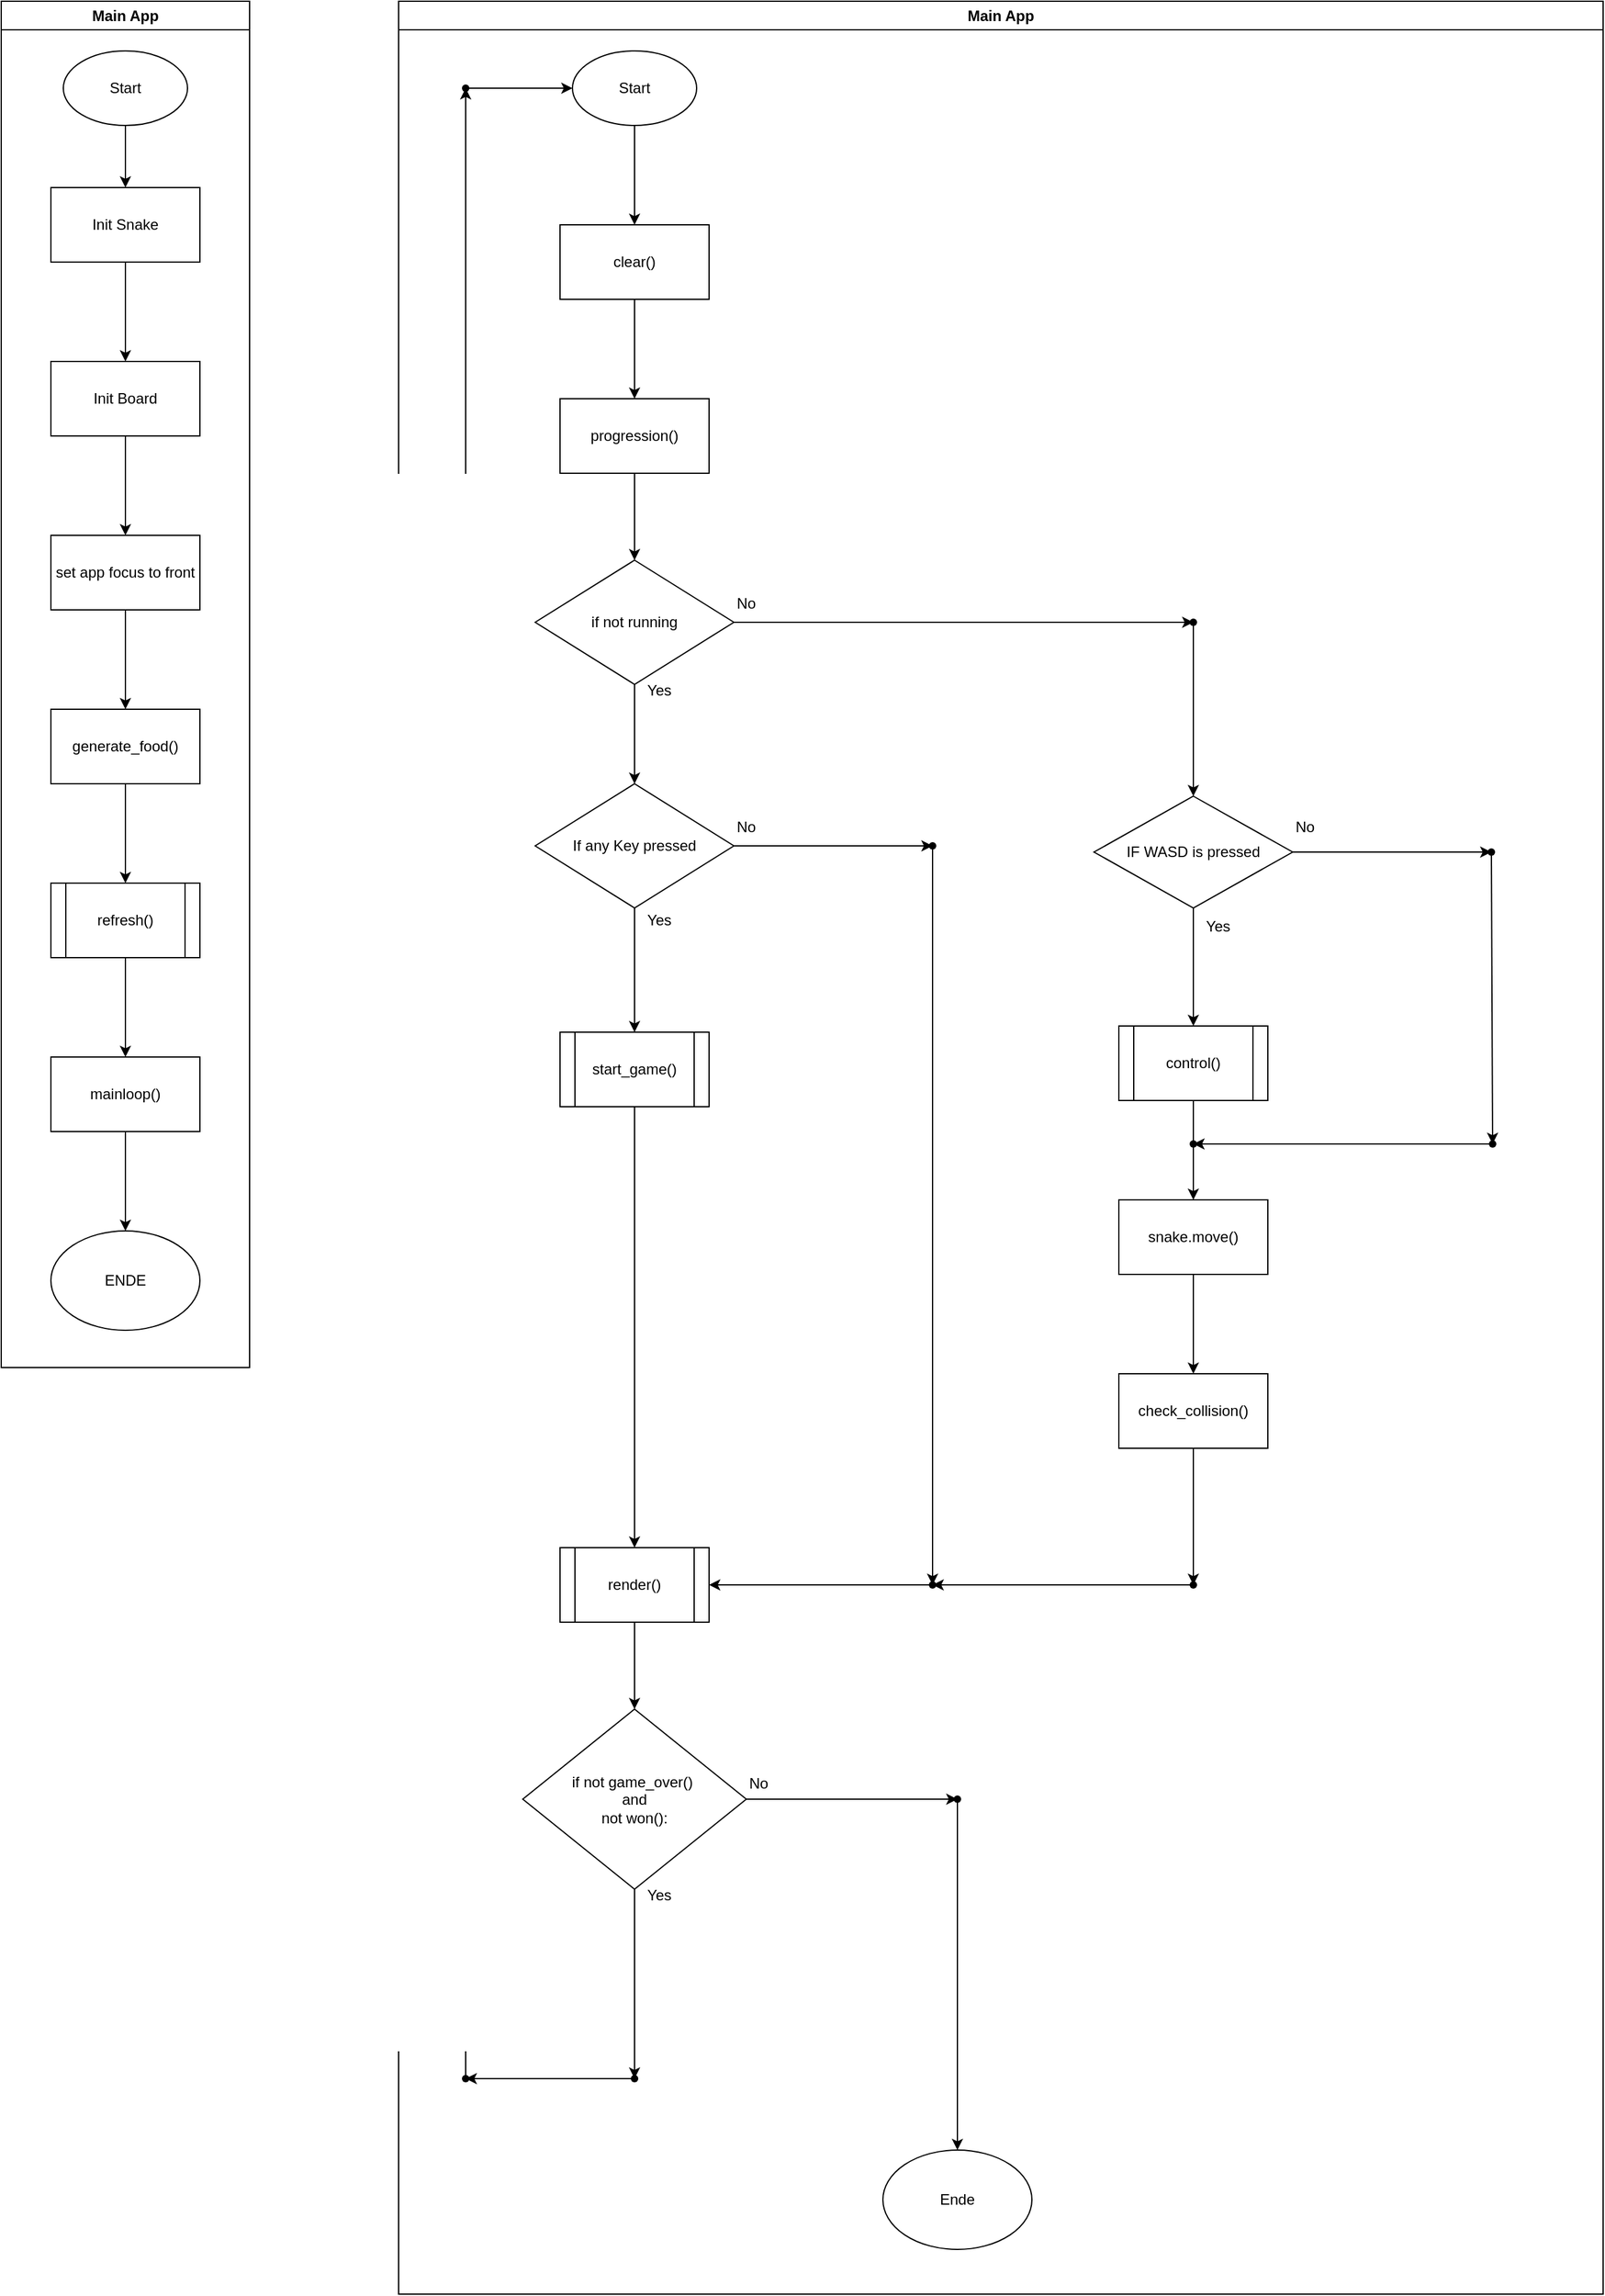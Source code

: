 <mxfile>
    <diagram id="rUvwYh-0YL8pRCh6cSZj" name="Page-1">
        <mxGraphModel dx="1178" dy="778" grid="1" gridSize="10" guides="1" tooltips="1" connect="1" arrows="1" fold="1" page="1" pageScale="1" pageWidth="827" pageHeight="1169" math="0" shadow="0">
            <root>
                <mxCell id="0"/>
                <mxCell id="1" parent="0"/>
                <mxCell id="4" value="" style="edgeStyle=none;html=1;" parent="1" source="2" target="3" edge="1">
                    <mxGeometry relative="1" as="geometry"/>
                </mxCell>
                <mxCell id="2" value="Start" style="ellipse;whiteSpace=wrap;html=1;" parent="1" vertex="1">
                    <mxGeometry x="90" y="60" width="100" height="60" as="geometry"/>
                </mxCell>
                <mxCell id="6" value="" style="edgeStyle=none;html=1;" parent="1" source="3" target="5" edge="1">
                    <mxGeometry relative="1" as="geometry"/>
                </mxCell>
                <mxCell id="3" value="Init Snake" style="rounded=0;whiteSpace=wrap;html=1;" parent="1" vertex="1">
                    <mxGeometry x="80" y="170" width="120" height="60" as="geometry"/>
                </mxCell>
                <mxCell id="8" value="" style="edgeStyle=none;html=1;" parent="1" source="5" target="7" edge="1">
                    <mxGeometry relative="1" as="geometry"/>
                </mxCell>
                <mxCell id="5" value="Init Board" style="whiteSpace=wrap;html=1;rounded=0;" parent="1" vertex="1">
                    <mxGeometry x="80" y="310" width="120" height="60" as="geometry"/>
                </mxCell>
                <mxCell id="10" value="" style="edgeStyle=none;html=1;" parent="1" source="7" target="9" edge="1">
                    <mxGeometry relative="1" as="geometry"/>
                </mxCell>
                <mxCell id="7" value="set app focus to front" style="whiteSpace=wrap;html=1;rounded=0;" parent="1" vertex="1">
                    <mxGeometry x="80" y="450" width="120" height="60" as="geometry"/>
                </mxCell>
                <mxCell id="19" value="" style="edgeStyle=none;html=1;" parent="1" source="9" target="18" edge="1">
                    <mxGeometry relative="1" as="geometry"/>
                </mxCell>
                <mxCell id="9" value="generate_food()" style="whiteSpace=wrap;html=1;rounded=0;" parent="1" vertex="1">
                    <mxGeometry x="80" y="590" width="120" height="60" as="geometry"/>
                </mxCell>
                <mxCell id="21" value="" style="edgeStyle=none;html=1;" parent="1" source="18" target="20" edge="1">
                    <mxGeometry relative="1" as="geometry"/>
                </mxCell>
                <mxCell id="18" value="refresh()" style="shape=process;whiteSpace=wrap;html=1;backgroundOutline=1;rounded=0;" parent="1" vertex="1">
                    <mxGeometry x="80" y="730" width="120" height="60" as="geometry"/>
                </mxCell>
                <mxCell id="23" value="" style="edgeStyle=none;html=1;" parent="1" source="20" target="22" edge="1">
                    <mxGeometry relative="1" as="geometry"/>
                </mxCell>
                <mxCell id="20" value="mainloop()" style="whiteSpace=wrap;html=1;rounded=0;" parent="1" vertex="1">
                    <mxGeometry x="80" y="870" width="120" height="60" as="geometry"/>
                </mxCell>
                <mxCell id="22" value="ENDE" style="ellipse;whiteSpace=wrap;html=1;" parent="1" vertex="1">
                    <mxGeometry x="80" y="1010" width="120" height="80" as="geometry"/>
                </mxCell>
                <mxCell id="24" value="Main App" style="swimlane;whiteSpace=wrap;html=1;" parent="1" vertex="1">
                    <mxGeometry x="40" y="20" width="200" height="1100" as="geometry"/>
                </mxCell>
                <mxCell id="27" value="" style="edgeStyle=none;html=1;startArrow=none;exitX=0.5;exitY=1;exitDx=0;exitDy=0;" parent="1" source="25" target="26" edge="1">
                    <mxGeometry relative="1" as="geometry"/>
                </mxCell>
                <mxCell id="25" value="Start" style="ellipse;whiteSpace=wrap;html=1;" parent="1" vertex="1">
                    <mxGeometry x="500" y="60" width="100" height="60" as="geometry"/>
                </mxCell>
                <mxCell id="29" value="" style="edgeStyle=none;html=1;" parent="1" source="26" target="28" edge="1">
                    <mxGeometry relative="1" as="geometry"/>
                </mxCell>
                <mxCell id="26" value="clear()" style="whiteSpace=wrap;html=1;" parent="1" vertex="1">
                    <mxGeometry x="490" y="200" width="120" height="60" as="geometry"/>
                </mxCell>
                <mxCell id="31" value="" style="edgeStyle=none;html=1;" parent="1" source="28" target="30" edge="1">
                    <mxGeometry relative="1" as="geometry"/>
                </mxCell>
                <mxCell id="28" value="progression()" style="whiteSpace=wrap;html=1;" parent="1" vertex="1">
                    <mxGeometry x="490" y="340" width="120" height="60" as="geometry"/>
                </mxCell>
                <mxCell id="33" value="" style="edgeStyle=none;html=1;" parent="1" source="30" target="32" edge="1">
                    <mxGeometry relative="1" as="geometry"/>
                </mxCell>
                <mxCell id="48" value="" style="edgeStyle=none;html=1;" parent="1" source="30" target="47" edge="1">
                    <mxGeometry relative="1" as="geometry"/>
                </mxCell>
                <mxCell id="30" value="if not running" style="rhombus;whiteSpace=wrap;html=1;" parent="1" vertex="1">
                    <mxGeometry x="470" y="470" width="160" height="100" as="geometry"/>
                </mxCell>
                <mxCell id="64" value="" style="edgeStyle=none;html=1;" parent="1" source="32" target="63" edge="1">
                    <mxGeometry relative="1" as="geometry"/>
                </mxCell>
                <mxCell id="32" value="" style="shape=waypoint;sketch=0;size=6;pointerEvents=1;points=[];fillColor=default;resizable=0;rotatable=0;perimeter=centerPerimeter;snapToPoint=1;" parent="1" vertex="1">
                    <mxGeometry x="990" y="510" width="20" height="20" as="geometry"/>
                </mxCell>
                <mxCell id="43" value="No&lt;br&gt;" style="text;html=1;strokeColor=none;fillColor=none;align=center;verticalAlign=middle;whiteSpace=wrap;rounded=0;" parent="1" vertex="1">
                    <mxGeometry x="610" y="490" width="60" height="30" as="geometry"/>
                </mxCell>
                <mxCell id="44" value="Yes" style="text;html=1;strokeColor=none;fillColor=none;align=center;verticalAlign=middle;whiteSpace=wrap;rounded=0;" parent="1" vertex="1">
                    <mxGeometry x="540" y="560" width="60" height="30" as="geometry"/>
                </mxCell>
                <mxCell id="51" value="" style="edgeStyle=none;html=1;" parent="1" source="47" target="50" edge="1">
                    <mxGeometry relative="1" as="geometry"/>
                </mxCell>
                <mxCell id="55" value="" style="edgeStyle=none;html=1;" parent="1" source="47" target="54" edge="1">
                    <mxGeometry relative="1" as="geometry"/>
                </mxCell>
                <mxCell id="47" value="If any Key pressed" style="rhombus;whiteSpace=wrap;html=1;" parent="1" vertex="1">
                    <mxGeometry x="470" y="650" width="160" height="100" as="geometry"/>
                </mxCell>
                <mxCell id="60" value="" style="edgeStyle=none;html=1;" parent="1" source="50" target="59" edge="1">
                    <mxGeometry relative="1" as="geometry"/>
                </mxCell>
                <mxCell id="50" value="" style="shape=waypoint;sketch=0;size=6;pointerEvents=1;points=[];fillColor=default;resizable=0;rotatable=0;perimeter=centerPerimeter;snapToPoint=1;" parent="1" vertex="1">
                    <mxGeometry x="780" y="690" width="20" height="20" as="geometry"/>
                </mxCell>
                <mxCell id="52" value="No&lt;br&gt;" style="text;html=1;strokeColor=none;fillColor=none;align=center;verticalAlign=middle;whiteSpace=wrap;rounded=0;" parent="1" vertex="1">
                    <mxGeometry x="610" y="670" width="60" height="30" as="geometry"/>
                </mxCell>
                <mxCell id="53" value="Yes" style="text;html=1;strokeColor=none;fillColor=none;align=center;verticalAlign=middle;whiteSpace=wrap;rounded=0;" parent="1" vertex="1">
                    <mxGeometry x="540" y="745" width="60" height="30" as="geometry"/>
                </mxCell>
                <mxCell id="94" value="" style="edgeStyle=none;html=1;" parent="1" source="54" target="93" edge="1">
                    <mxGeometry relative="1" as="geometry"/>
                </mxCell>
                <mxCell id="54" value="start_game()" style="shape=process;whiteSpace=wrap;html=1;backgroundOutline=1;" parent="1" vertex="1">
                    <mxGeometry x="490" y="850" width="120" height="60" as="geometry"/>
                </mxCell>
                <mxCell id="62" value="" style="edgeStyle=none;html=1;entryX=1;entryY=0.5;entryDx=0;entryDy=0;" parent="1" source="59" target="93" edge="1">
                    <mxGeometry relative="1" as="geometry">
                        <mxPoint x="700" y="1295" as="targetPoint"/>
                    </mxGeometry>
                </mxCell>
                <mxCell id="59" value="" style="shape=waypoint;sketch=0;size=6;pointerEvents=1;points=[];fillColor=default;resizable=0;rotatable=0;perimeter=centerPerimeter;snapToPoint=1;" parent="1" vertex="1">
                    <mxGeometry x="780" y="1285" width="20" height="20" as="geometry"/>
                </mxCell>
                <mxCell id="66" value="" style="edgeStyle=none;html=1;" parent="1" source="63" target="65" edge="1">
                    <mxGeometry relative="1" as="geometry"/>
                </mxCell>
                <mxCell id="79" value="" style="edgeStyle=none;html=1;" parent="1" source="63" target="78" edge="1">
                    <mxGeometry relative="1" as="geometry"/>
                </mxCell>
                <mxCell id="63" value="IF WASD is pressed" style="rhombus;whiteSpace=wrap;html=1;sketch=0;" parent="1" vertex="1">
                    <mxGeometry x="920" y="660" width="160" height="90" as="geometry"/>
                </mxCell>
                <mxCell id="75" value="" style="edgeStyle=none;html=1;startArrow=none;" parent="1" source="86" target="74" edge="1">
                    <mxGeometry relative="1" as="geometry"/>
                </mxCell>
                <mxCell id="65" value="control()" style="shape=process;whiteSpace=wrap;html=1;backgroundOutline=1;sketch=0;" parent="1" vertex="1">
                    <mxGeometry x="940" y="845" width="120" height="60" as="geometry"/>
                </mxCell>
                <mxCell id="71" value="Yes" style="text;html=1;strokeColor=none;fillColor=none;align=center;verticalAlign=middle;whiteSpace=wrap;rounded=0;" parent="1" vertex="1">
                    <mxGeometry x="990" y="750" width="60" height="30" as="geometry"/>
                </mxCell>
                <mxCell id="72" value="No&lt;br&gt;" style="text;html=1;strokeColor=none;fillColor=none;align=center;verticalAlign=middle;whiteSpace=wrap;rounded=0;" parent="1" vertex="1">
                    <mxGeometry x="1060" y="670" width="60" height="30" as="geometry"/>
                </mxCell>
                <mxCell id="77" value="" style="edgeStyle=none;html=1;" parent="1" source="74" target="76" edge="1">
                    <mxGeometry relative="1" as="geometry"/>
                </mxCell>
                <mxCell id="74" value="snake.move()" style="whiteSpace=wrap;html=1;sketch=0;" parent="1" vertex="1">
                    <mxGeometry x="940" y="985" width="120" height="60" as="geometry"/>
                </mxCell>
                <mxCell id="81" value="" style="edgeStyle=none;html=1;" parent="1" source="76" target="80" edge="1">
                    <mxGeometry relative="1" as="geometry"/>
                </mxCell>
                <mxCell id="76" value="check_collision()" style="whiteSpace=wrap;html=1;sketch=0;" parent="1" vertex="1">
                    <mxGeometry x="940" y="1125" width="120" height="60" as="geometry"/>
                </mxCell>
                <mxCell id="83" value="" style="edgeStyle=none;html=1;" parent="1" source="78" target="82" edge="1">
                    <mxGeometry relative="1" as="geometry"/>
                </mxCell>
                <mxCell id="78" value="" style="shape=waypoint;sketch=0;size=6;pointerEvents=1;points=[];fillColor=default;resizable=0;rotatable=0;perimeter=centerPerimeter;snapToPoint=1;" parent="1" vertex="1">
                    <mxGeometry x="1230" y="695" width="20" height="20" as="geometry"/>
                </mxCell>
                <mxCell id="90" value="" style="edgeStyle=none;html=1;" parent="1" source="80" target="59" edge="1">
                    <mxGeometry relative="1" as="geometry">
                        <mxPoint x="900" y="1295" as="targetPoint"/>
                    </mxGeometry>
                </mxCell>
                <mxCell id="80" value="" style="shape=waypoint;sketch=0;size=6;pointerEvents=1;points=[];fillColor=default;resizable=0;rotatable=0;perimeter=centerPerimeter;snapToPoint=1;" parent="1" vertex="1">
                    <mxGeometry x="990" y="1285" width="20" height="20" as="geometry"/>
                </mxCell>
                <mxCell id="87" value="" style="edgeStyle=none;html=1;" parent="1" source="82" target="86" edge="1">
                    <mxGeometry relative="1" as="geometry"/>
                </mxCell>
                <mxCell id="82" value="" style="shape=waypoint;sketch=0;size=6;pointerEvents=1;points=[];fillColor=default;resizable=0;rotatable=0;perimeter=centerPerimeter;snapToPoint=1;" parent="1" vertex="1">
                    <mxGeometry x="1231" y="930" width="20" height="20" as="geometry"/>
                </mxCell>
                <mxCell id="88" value="" style="edgeStyle=none;html=1;endArrow=none;" parent="1" source="65" target="86" edge="1">
                    <mxGeometry relative="1" as="geometry">
                        <mxPoint x="1000" y="905" as="sourcePoint"/>
                        <mxPoint x="1000" y="985" as="targetPoint"/>
                    </mxGeometry>
                </mxCell>
                <mxCell id="86" value="" style="shape=waypoint;sketch=0;size=6;pointerEvents=1;points=[];fillColor=default;resizable=0;rotatable=0;perimeter=centerPerimeter;snapToPoint=1;" parent="1" vertex="1">
                    <mxGeometry x="990" y="930" width="20" height="20" as="geometry"/>
                </mxCell>
                <mxCell id="96" value="" style="edgeStyle=none;html=1;" parent="1" source="93" target="95" edge="1">
                    <mxGeometry relative="1" as="geometry"/>
                </mxCell>
                <mxCell id="93" value="render()" style="shape=process;whiteSpace=wrap;html=1;backgroundOutline=1;" parent="1" vertex="1">
                    <mxGeometry x="490" y="1265" width="120" height="60" as="geometry"/>
                </mxCell>
                <mxCell id="98" value="" style="edgeStyle=none;html=1;" parent="1" source="95" target="97" edge="1">
                    <mxGeometry relative="1" as="geometry"/>
                </mxCell>
                <mxCell id="101" value="" style="edgeStyle=none;html=1;" parent="1" source="95" target="100" edge="1">
                    <mxGeometry relative="1" as="geometry"/>
                </mxCell>
                <mxCell id="95" value="if not game_over()&amp;nbsp;&lt;br&gt;and&lt;br&gt;not won():" style="rhombus;whiteSpace=wrap;html=1;" parent="1" vertex="1">
                    <mxGeometry x="460" y="1395" width="180" height="145" as="geometry"/>
                </mxCell>
                <mxCell id="107" value="" style="edgeStyle=none;html=1;" parent="1" source="97" target="106" edge="1">
                    <mxGeometry relative="1" as="geometry"/>
                </mxCell>
                <mxCell id="97" value="" style="shape=waypoint;sketch=0;size=6;pointerEvents=1;points=[];fillColor=default;resizable=0;rotatable=0;perimeter=centerPerimeter;snapToPoint=1;" parent="1" vertex="1">
                    <mxGeometry x="540" y="1682.5" width="20" height="20" as="geometry"/>
                </mxCell>
                <mxCell id="99" value="Yes" style="text;html=1;strokeColor=none;fillColor=none;align=center;verticalAlign=middle;whiteSpace=wrap;rounded=0;" parent="1" vertex="1">
                    <mxGeometry x="540" y="1530" width="60" height="30" as="geometry"/>
                </mxCell>
                <mxCell id="104" value="" style="edgeStyle=none;html=1;entryX=0.5;entryY=0;entryDx=0;entryDy=0;" parent="1" source="100" target="105" edge="1">
                    <mxGeometry relative="1" as="geometry">
                        <mxPoint x="810" y="1710" as="targetPoint"/>
                    </mxGeometry>
                </mxCell>
                <mxCell id="100" value="" style="shape=waypoint;sketch=0;size=6;pointerEvents=1;points=[];fillColor=default;resizable=0;rotatable=0;perimeter=centerPerimeter;snapToPoint=1;" parent="1" vertex="1">
                    <mxGeometry x="800" y="1457.5" width="20" height="20" as="geometry"/>
                </mxCell>
                <mxCell id="105" value="Ende" style="ellipse;whiteSpace=wrap;html=1;" parent="1" vertex="1">
                    <mxGeometry x="750" y="1750" width="120" height="80" as="geometry"/>
                </mxCell>
                <mxCell id="109" value="" style="edgeStyle=none;html=1;entryX=0.51;entryY=0.76;entryDx=0;entryDy=0;entryPerimeter=0;" parent="1" source="106" target="110" edge="1">
                    <mxGeometry relative="1" as="geometry">
                        <mxPoint x="414" y="120" as="targetPoint"/>
                    </mxGeometry>
                </mxCell>
                <mxCell id="106" value="" style="shape=waypoint;sketch=0;size=6;pointerEvents=1;points=[];fillColor=default;resizable=0;rotatable=0;perimeter=centerPerimeter;snapToPoint=1;" parent="1" vertex="1">
                    <mxGeometry x="404" y="1682.5" width="20" height="20" as="geometry"/>
                </mxCell>
                <mxCell id="112" value="" style="edgeStyle=none;html=1;" parent="1" source="110" target="25" edge="1">
                    <mxGeometry relative="1" as="geometry"/>
                </mxCell>
                <mxCell id="110" value="" style="shape=waypoint;sketch=0;size=6;pointerEvents=1;points=[];fillColor=default;resizable=0;rotatable=0;perimeter=centerPerimeter;snapToPoint=1;" parent="1" vertex="1">
                    <mxGeometry x="404" y="80" width="20" height="20" as="geometry"/>
                </mxCell>
                <mxCell id="113" value="Main App" style="swimlane;whiteSpace=wrap;html=1;" parent="1" vertex="1">
                    <mxGeometry x="360" y="20" width="970" height="1846" as="geometry"/>
                </mxCell>
                <mxCell id="114" value="No&lt;br&gt;" style="text;html=1;strokeColor=none;fillColor=none;align=center;verticalAlign=middle;whiteSpace=wrap;rounded=0;" parent="113" vertex="1">
                    <mxGeometry x="260" y="1420" width="60" height="30" as="geometry"/>
                </mxCell>
            </root>
        </mxGraphModel>
    </diagram>
</mxfile>